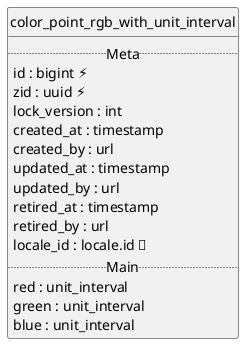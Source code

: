 @startuml uml
skinparam monochrome true
skinparam linetype ortho
hide circle

entity color_point_rgb_with_unit_interval {
  .. Meta ..
  id : bigint ⚡
  zid : uuid ⚡
  lock_version : int
  created_at : timestamp
  created_by : url
  updated_at : timestamp
  updated_by : url
  retired_at : timestamp
  retired_by : url
  locale_id : locale.id 🔑
  .. Main ..
  red : unit_interval
  green : unit_interval
  blue : unit_interval
}

@enduml
